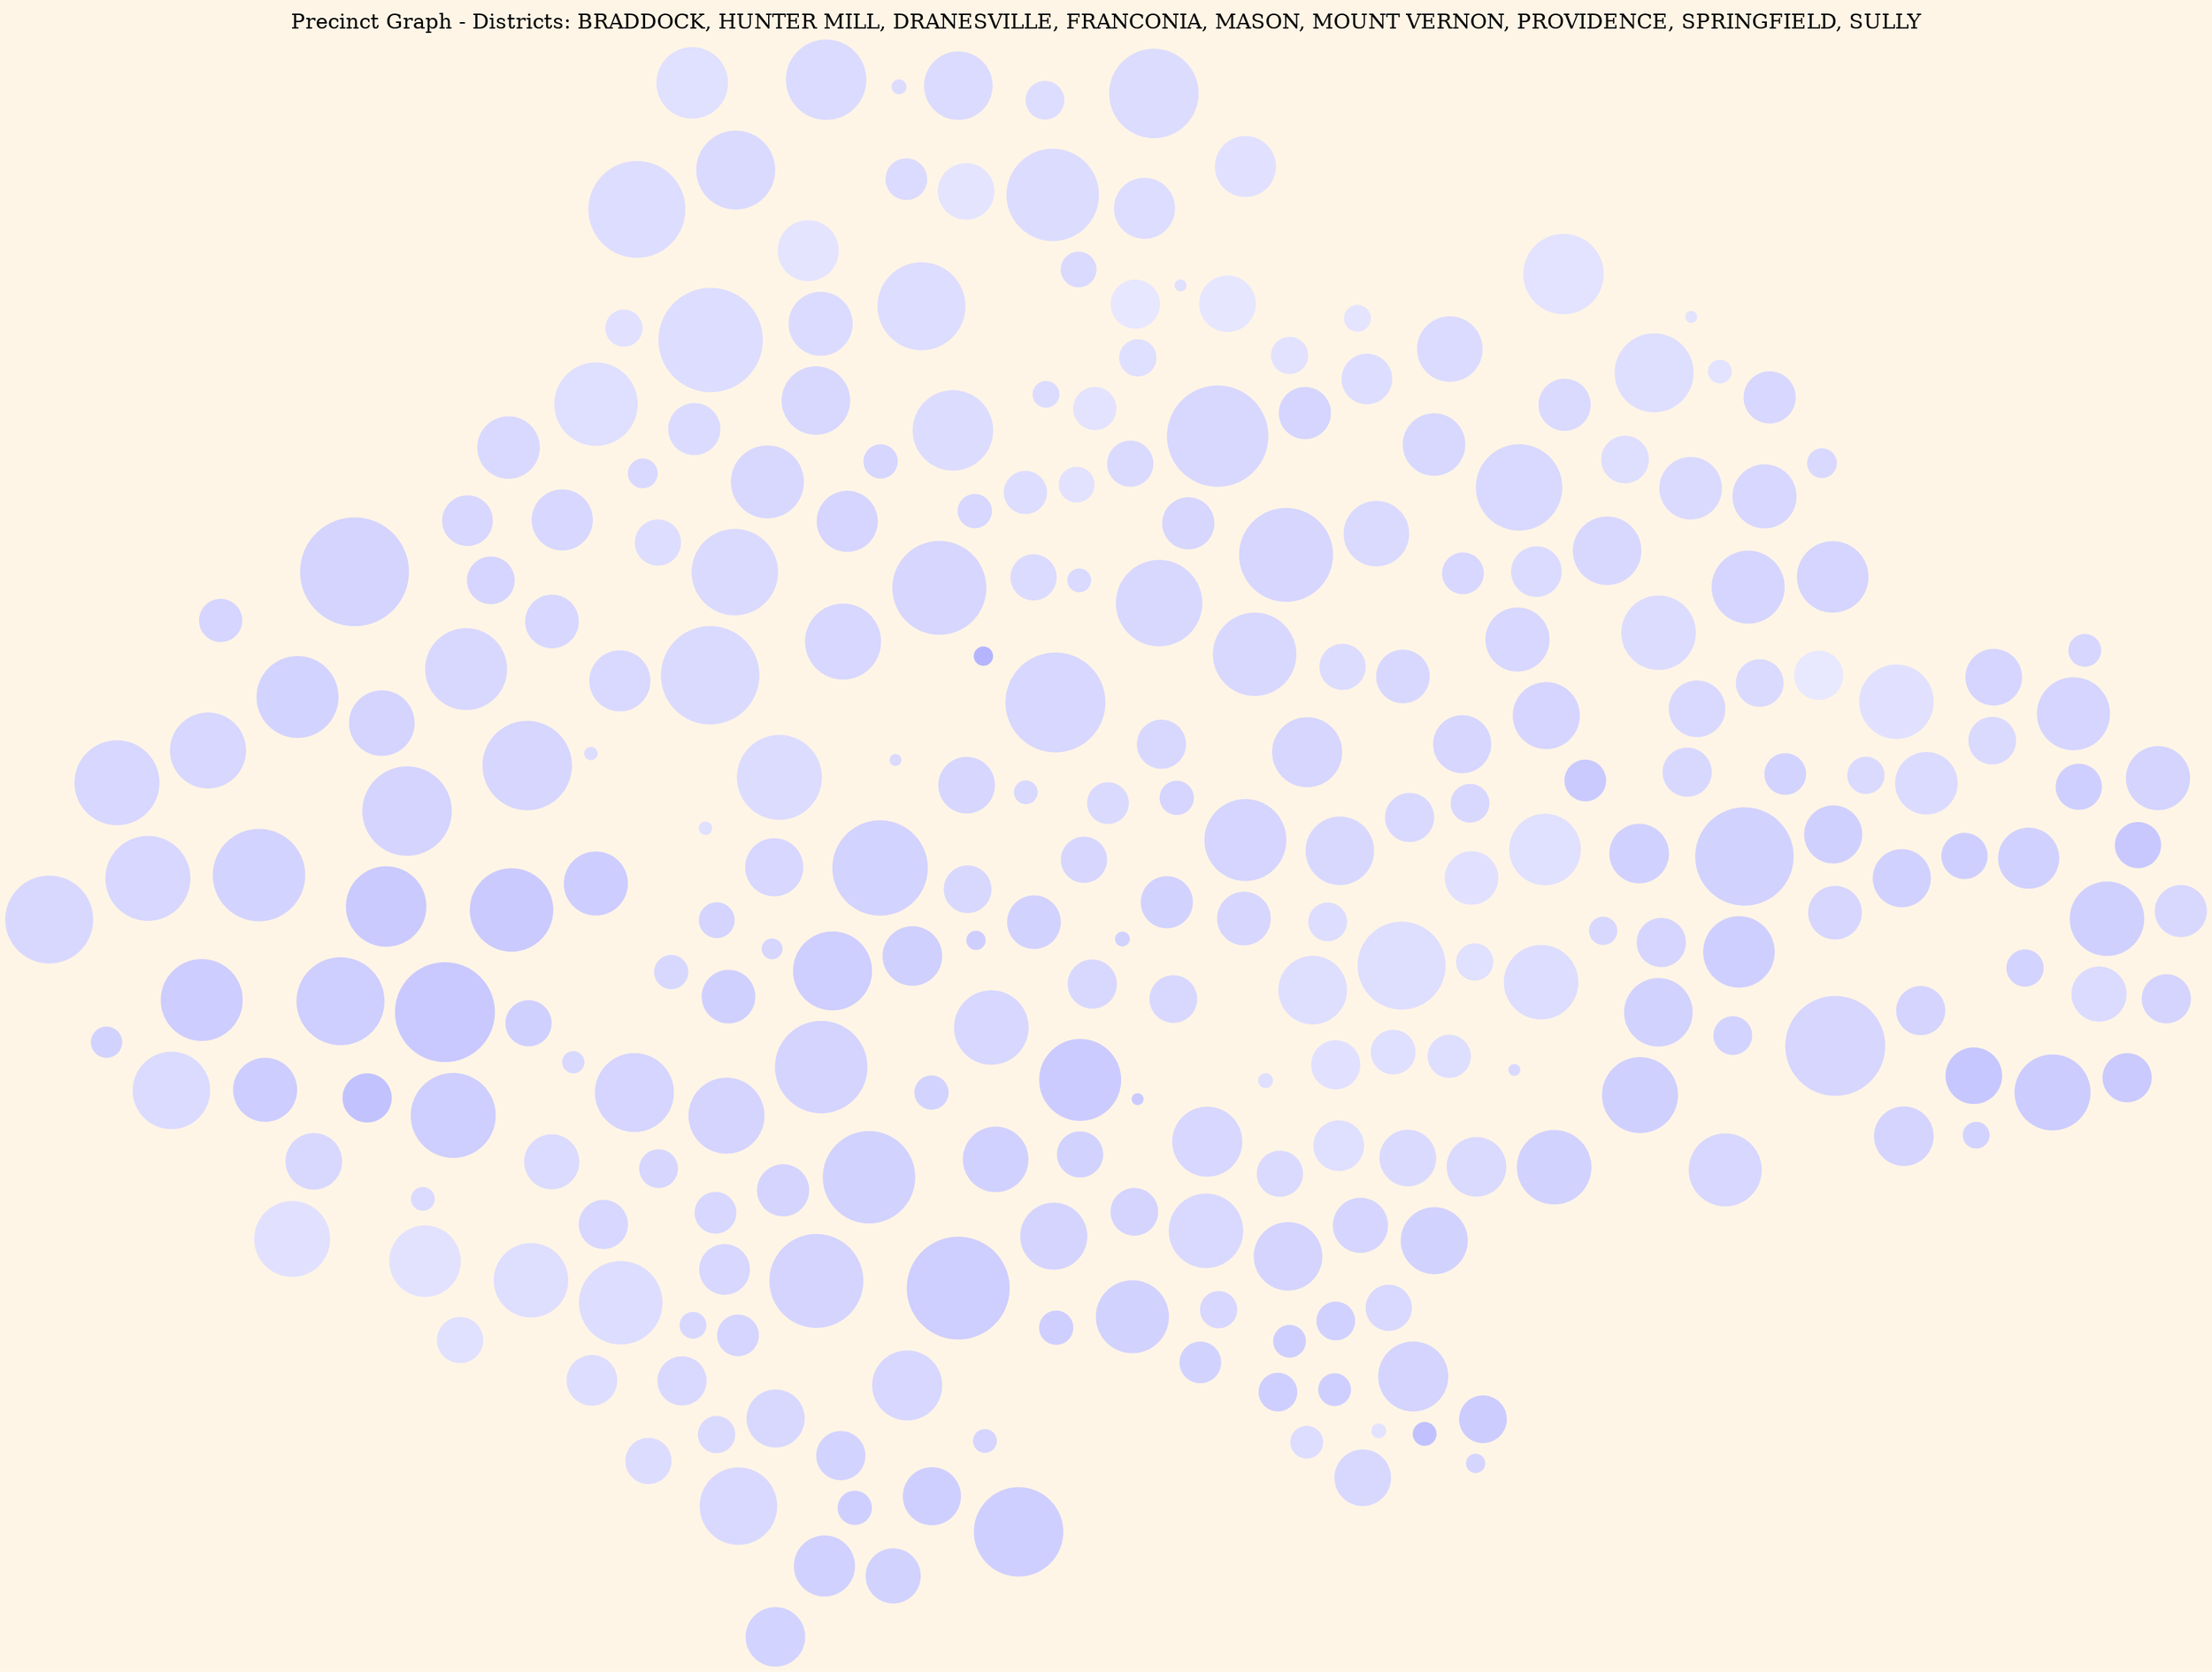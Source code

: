 strict graph G {
	graph [bb="0,0,1496.5,1112.7",
		bgcolor="#FFF5E6",
		label="Precinct Graph - Districts: BRADDOCK, HUNTER MILL, DRANESVILLE, FRANCONIA, MASON, MOUNT VERNON, PROVIDENCE, SPRINGFIELD, SULLY",
		labelloc=t,
		layout=sfdp,
		lheight=0.21,
		lp="748.25,1101.2",
		lwidth=15.18,
		model=subset,
		overlap=false,
		smoothing=triangle,
		splines=none
	];
	node [label="\N"];
	edge [color="#666666"];
	subgraph BRADDOCK {
		graph [color=blue,
			label="District BRADDOCK"
		];
		104	[color="#d6d6ff",
			fillcolor="#d6d6ff",
			fontcolor=black,
			height=0.48611,
			label="",
			pos="659.8,601.35",
			shape=circle,
			style=filled,
			width=0.48611];
		106	[color="#dedeff",
			fillcolor="#dedeff",
			fontcolor=black,
			height=0.625,
			label="",
			pos="618.09,649.37",
			shape=circle,
			style=filled,
			width=0.625];
		104 -- 106;
		108	[color="#d8d8ff",
			fillcolor="#d8d8ff",
			fontcolor=black,
			height=0.625,
			label="",
			pos="601.69,529.79",
			shape=circle,
			style=filled,
			width=0.625];
		104 -- 108;
		113	[color="#d5d5ff",
			fillcolor="#d5d5ff",
			fontcolor=black,
			height=0.75,
			label="",
			pos="659.27,546.7",
			shape=circle,
			style=filled,
			width=0.75];
		104 -- 113;
		115	[color="#ddddff",
			fillcolor="#ddddff",
			fontcolor=black,
			height=0.34722,
			label="",
			pos="606.39,572.8",
			shape=circle,
			style=filled,
			width=0.34722];
		104 -- 115;
		116	[color="#d2d2ff",
			fillcolor="#d2d2ff",
			fontcolor=black,
			height=0.47222,
			label="",
			pos="711.32,590.97",
			shape=circle,
			style=filled,
			width=0.47222];
		104 -- 116;
		522	[color="#d8d8ff",
			fillcolor="#d8d8ff",
			fontcolor=black,
			height=0.43056,
			label="",
			pos="710.53,639.86",
			shape=circle,
			style=filled,
			width=0.43056];
		104 -- 522;
		110	[color="#dedeff",
			fillcolor="#dedeff",
			fontcolor=black,
			height=0.80556,
			label="",
			pos="556.86,609.54",
			shape=circle,
			style=filled,
			width=0.80556];
		106 -- 110;
		504	[color="#e1e1ff",
			fillcolor="#e1e1ff",
			fontcolor=black,
			height=0.44444,
			label="",
			pos="595.8,695.91",
			shape=circle,
			style=filled,
			width=0.44444];
		106 -- 504;
		519	[color="#dfdfff",
			fillcolor="#dfdfff",
			fontcolor=black,
			height=0.125,
			label="",
			pos="660.67,693.06",
			shape=circle,
			style=filled,
			width=0.125];
		106 -- 519;
		521	[color="#dfdfff",
			fillcolor="#dfdfff",
			fontcolor=black,
			height=0.40278,
			label="",
			pos="555.6,686.82",
			shape=circle,
			style=filled,
			width=0.40278];
		106 -- 521;
		108 -- 113;
		108 -- 115;
		125	[color="#d6d6ff",
			fillcolor="#d6d6ff",
			fontcolor=black,
			height=0.63889,
			label="",
			pos="637.74,476.25",
			shape=circle,
			style=filled,
			width=0.63889];
		108 -- 125;
		128	[color="#d9d9ff",
			fillcolor="#d9d9ff",
			fontcolor=black,
			height=0.44444,
			label="",
			pos="554.4,484.6",
			shape=circle,
			style=filled,
			width=0.44444];
		108 -- 128;
		113 -- 116;
		113 -- 125;
		116 -- 522;
		117	[color="#dadaff",
			fillcolor="#dadaff",
			fontcolor=black,
			height=0.375,
			label="",
			pos="748.06,512.21",
			shape=circle,
			style=filled,
			width=0.375];
		116 -- 117;
		528	[color="#d2d2ff",
			fillcolor="#d2d2ff",
			fontcolor=black,
			height=0.125,
			label="",
			pos="740.83,604.1",
			shape=circle,
			style=filled,
			width=0.125];
		116 -- 528;
		105	[color="#d8d8ff",
			fillcolor="#d8d8ff",
			fontcolor=black,
			height=0.93056,
			label="",
			pos="697.32,266.56",
			shape=circle,
			style=filled,
			width=0.93056];
		126	[color="#d6d6ff",
			fillcolor="#d6d6ff",
			fontcolor=black,
			height=0.47222,
			label="",
			pos="715.82,327.85",
			shape=circle,
			style=filled,
			width=0.47222];
		105 -- 126;
		127	[color="#d6d6ff",
			fillcolor="#d6d6ff",
			fontcolor=black,
			height=0.86111,
			label="",
			pos="645.54,344.04",
			shape=circle,
			style=filled,
			width=0.86111];
		105 -- 127;
		130	[color="#d5d5ff",
			fillcolor="#d5d5ff",
			fontcolor=black,
			height=0.47222,
			label="",
			pos="638.77,257.55",
			shape=circle,
			style=filled,
			width=0.47222];
		105 -- 130;
		137	[color="#dadaff",
			fillcolor="#dadaff",
			fontcolor=black,
			height=0.41667,
			label="",
			pos="753.88,287.8",
			shape=circle,
			style=filled,
			width=0.41667];
		105 -- 137;
		805	[color="#dfdfff",
			fillcolor="#dfdfff",
			fontcolor=black,
			height=0.33333,
			label="",
			pos="755.31,219.36",
			shape=circle,
			style=filled,
			width=0.33333];
		105 -- 805;
		815	[color="#e2e2ff",
			fillcolor="#e2e2ff",
			fontcolor=black,
			height=0.33333,
			label="",
			pos="634.54,203.56",
			shape=circle,
			style=filled,
			width=0.33333];
		105 -- 815;
		126 -- 137;
		127 -- 130;
		861	[color="#dcdcff",
			fillcolor="#dcdcff",
			fontcolor=black,
			height=0.41667,
			label="",
			pos="604.3,412.93",
			shape=circle,
			style=filled,
			width=0.41667];
		127 -- 861;
		833	[color="#dadaff",
			fillcolor="#dadaff",
			fontcolor=black,
			height=0.59722,
			label="",
			pos="583.08,332.96",
			shape=circle,
			style=filled,
			width=0.59722];
		127 -- 833;
		130 -- 815;
		842	[color="#ddddff",
			fillcolor="#ddddff",
			fontcolor=black,
			height=0.45833,
			label="",
			pos="597.24,237.04",
			shape=circle,
			style=filled,
			width=0.45833];
		130 -- 842;
		841	[color="#e2e2ff",
			fillcolor="#e2e2ff",
			fontcolor=black,
			height=0.31944,
			label="",
			pos="788.4,290.82",
			shape=circle,
			style=filled,
			width=0.31944];
		137 -- 841;
		110 -- 115;
		110 -- 521;
		415	[color="#e1e1ff",
			fillcolor="#e1e1ff",
			fontcolor=black,
			height=0.48611,
			label="",
			pos="504.32,541.04",
			shape=circle,
			style=filled,
			width=0.48611];
		110 -- 415;
		418	[color="#e0e0ff",
			fillcolor="#e0e0ff",
			fontcolor=black,
			height=0.33333,
			label="",
			pos="507.82,607.24",
			shape=circle,
			style=filled,
			width=0.33333];
		110 -- 418;
		527	[color="#dedeff",
			fillcolor="#dedeff",
			fontcolor=black,
			height=0.38889,
			label="",
			pos="514.89,679.64",
			shape=circle,
			style=filled,
			width=0.38889];
		110 -- 527;
		125 -- 861;
		128 -- 415;
		128 -- 861;
		129	[color="#d8d8ff",
			fillcolor="#d8d8ff",
			fontcolor=black,
			height=0.34722,
			label="",
			pos="506.18,502.48",
			shape=circle,
			style=filled,
			width=0.34722];
		128 -- 129;
		135	[color="#d6d6ff",
			fillcolor="#d6d6ff",
			fontcolor=black,
			height=0.52778,
			label="",
			pos="510.9,462.98",
			shape=circle,
			style=filled,
			width=0.52778];
		128 -- 135;
		801	[color="#d8d8ff",
			fillcolor="#d8d8ff",
			fontcolor=black,
			height=0.48611,
			label="",
			pos="555.44,420.65",
			shape=circle,
			style=filled,
			width=0.48611];
		128 -- 801;
		109	[color="#d5d5ff",
			fillcolor="#d5d5ff",
			fontcolor=black,
			height=0.30556,
			label="",
			pos="705.76,514.34",
			shape=circle,
			style=filled,
			width=0.30556];
		109 -- 113;
		109 -- 116;
		114	[color="#d8d8ff",
			fillcolor="#d8d8ff",
			fontcolor=black,
			height=0.44444,
			label="",
			pos="713.37,471.65",
			shape=circle,
			style=filled,
			width=0.44444];
		109 -- 114;
		109 -- 117;
		118	[color="#d8d8ff",
			fillcolor="#d8d8ff",
			fontcolor=black,
			height=0.76389,
			label="",
			pos="663.24,417.72",
			shape=circle,
			style=filled,
			width=0.76389];
		109 -- 118;
		114 -- 117;
		114 -- 118;
		123	[color="#d7d7ff",
			fillcolor="#d7d7ff",
			fontcolor=black,
			height=0.91667,
			label="",
			pos="795.02,450.93",
			shape=circle,
			style=filled,
			width=0.91667];
		114 -- 123;
		117 -- 123;
		117 -- 528;
		700	[color="#d6d6ff",
			fillcolor="#d6d6ff",
			fontcolor=black,
			height=0.51389,
			label="",
			pos="877.59,478.68",
			shape=circle,
			style=filled,
			width=0.51389];
		117 -- 700;
		136	[color="#d9d9ff",
			fillcolor="#d9d9ff",
			fontcolor=black,
			height=0.20833,
			label="",
			pos="843.56,481.51",
			shape=circle,
			style=filled,
			width=0.20833];
		117 -- 136;
		711	[color="#d6d6ff",
			fillcolor="#d6d6ff",
			fontcolor=black,
			height=0.41667,
			label="",
			pos="774.95,550.26",
			shape=circle,
			style=filled,
			width=0.41667];
		117 -- 711;
		118 -- 126;
		118 -- 127;
		118 -- 125;
		118 -- 123;
		119	[color="#d8d8ff",
			fillcolor="#d8d8ff",
			fontcolor=black,
			height=0.79167,
			label="",
			pos="727.26,381.36",
			shape=circle,
			style=filled,
			width=0.79167];
		118 -- 119;
		118 -- 861;
		123 -- 136;
		134	[color="#b5b5ff",
			fillcolor="#b5b5ff",
			fontcolor=black,
			height=0.16667,
			label="",
			pos="842.07,438.03",
			shape=circle,
			style=filled,
			width=0.16667];
		123 -- 134;
		136 -- 700;
		119 -- 126;
		119 -- 123;
		120	[color="#dadaff",
			fillcolor="#dadaff",
			fontcolor=black,
			height=0.20833,
			label="",
			pos="780.05,356.3",
			shape=circle,
			style=filled,
			width=0.20833];
		119 -- 120;
		120 -- 126;
		120 -- 137;
		120 -- 123;
		120 -- 134;
		120 -- 841;
		134 -- 700;
		134 -- 136;
		121	[color="#dbdbff",
			fillcolor="#dbdbff",
			fontcolor=black,
			height=0.41667,
			label="",
			pos="813.49,352.81",
			shape=circle,
			style=filled,
			width=0.41667];
		121 -- 700;
		121 -- 134;
		132	[color="#d6d6ff",
			fillcolor="#d6d6ff",
			fontcolor=black,
			height=0.86111,
			label="",
			pos="874.27,363.58",
			shape=circle,
			style=filled,
			width=0.86111];
		121 -- 132;
		138	[color="#ddddff",
			fillcolor="#ddddff",
			fontcolor=black,
			height=0.38889,
			label="",
			pos="821.92,286.41",
			shape=circle,
			style=filled,
			width=0.38889];
		121 -- 138;
		132 -- 700;
		132 -- 138;
		848	[color="#dcdcff",
			fillcolor="#dcdcff",
			fontcolor=black,
			height=0.73611,
			label="",
			pos="870.42,250.3",
			shape=circle,
			style=filled,
			width=0.73611];
		132 -- 848;
		844	[color="#d5d5ff",
			fillcolor="#d5d5ff",
			fontcolor=black,
			height=0.55556,
			label="",
			pos="940.27,327.37",
			shape=circle,
			style=filled,
			width=0.55556];
		132 -- 844;
		856	[color="#d7d7ff",
			fillcolor="#d7d7ff",
			fontcolor=black,
			height=0.69444,
			label="",
			pos="947.72,401.55",
			shape=circle,
			style=filled,
			width=0.69444];
		132 -- 856;
		138 -- 848;
		804	[color="#e3e3ff",
			fillcolor="#e3e3ff",
			fontcolor=black,
			height=0.38889,
			label="",
			pos="790.68,250.37",
			shape=circle,
			style=filled,
			width=0.38889];
		138 -- 804;
		851	[color="#dcdcff",
			fillcolor="#dcdcff",
			fontcolor=black,
			height=0.23611,
			label="",
			pos="821.9,229.21",
			shape=circle,
			style=filled,
			width=0.23611];
		138 -- 851;
		129 -- 415;
		129 -- 135;
		431	[color="#d5d5ff",
			fillcolor="#d5d5ff",
			fontcolor=black,
			height=0.61111,
			label="",
			pos="461.03,457.22",
			shape=circle,
			style=filled,
			width=0.61111];
		129 -- 431;
		135 -- 431;
		812	[color="#d7d7ff",
			fillcolor="#d7d7ff",
			fontcolor=black,
			height=0.58333,
			label="",
			pos="470.96,406.22",
			shape=circle,
			style=filled,
			width=0.58333];
		135 -- 812;
		131	[color="#d7d7ff",
			fillcolor="#d7d7ff",
			fontcolor=black,
			height=0.30556,
			label="",
			pos="855.12,300.87",
			shape=circle,
			style=filled,
			width=0.30556];
		131 -- 132;
		131 -- 138;
		131 -- 848;
	}
	subgraph HUNTERMILL {
		graph [color=blue,
			label="District HUNTER MILL"
		];
		201	[color="#cdcdff",
			fillcolor="#cdcdff",
			fontcolor=black,
			height=0.75,
			label="",
			pos="1364.2,647.38",
			shape=circle,
			style=filled,
			width=0.75];
		233	[color="#d8d8ff",
			fillcolor="#d8d8ff",
			fontcolor=black,
			height=0.51389,
			label="",
			pos="1277.2,758.92",
			shape=circle,
			style=filled,
			width=0.51389];
		201 -- 233;
		234	[color="#cdcdff",
			fillcolor="#cdcdff",
			fontcolor=black,
			height=0.58333,
			label="",
			pos="1309.5,706.37",
			shape=circle,
			style=filled,
			width=0.58333];
		201 -- 234;
		236	[color="#d2d2ff",
			fillcolor="#d2d2ff",
			fontcolor=black,
			height=0.27778,
			label="",
			pos="1426.1,679.12",
			shape=circle,
			style=filled,
			width=0.27778];
		201 -- 236;
		238	[color="#d3d3ff",
			fillcolor="#d3d3ff",
			fontcolor=black,
			height=0.84722,
			label="",
			pos="1314.8,564.2",
			shape=circle,
			style=filled,
			width=0.84722];
		201 -- 238;
		327	[color="#dbdbff",
			fillcolor="#dbdbff",
			fontcolor=black,
			height=0.70833,
			label="",
			pos="1382,711.91",
			shape=circle,
			style=filled,
			width=0.70833];
		201 -- 327;
		233 -- 234;
		233 -- 327;
		245	[color="#dbdbff",
			fillcolor="#dbdbff",
			fontcolor=black,
			height=0.20833,
			label="",
			pos="1202.3,778.44",
			shape=circle,
			style=filled,
			width=0.20833];
		233 -- 245;
		329	[color="#e1e1ff",
			fillcolor="#e1e1ff",
			fontcolor=black,
			height=0.69444,
			label="",
			pos="1290.1,810.48",
			shape=circle,
			style=filled,
			width=0.69444];
		233 -- 329;
		208	[color="#ceceff",
			fillcolor="#ceceff",
			fontcolor=black,
			height=0.80556,
			label="",
			pos="1254.3,647.58",
			shape=circle,
			style=filled,
			width=0.80556];
		234 -- 208;
		236 -- 327;
		319	[color="#d7d7ff",
			fillcolor="#d7d7ff",
			fontcolor=black,
			height=0.77778,
			label="",
			pos="1402.5,572.48",
			shape=circle,
			style=filled,
			width=0.77778];
		236 -- 319;
		324	[color="#d7d7ff",
			fillcolor="#d7d7ff",
			fontcolor=black,
			height=0.69444,
			label="",
			pos="1352.1,483.78",
			shape=circle,
			style=filled,
			width=0.69444];
		238 -- 324;
		202	[color="#d8d8ff",
			fillcolor="#d8d8ff",
			fontcolor=black,
			height=0.30556,
			label="",
			pos="1051.3,631.85",
			shape=circle,
			style=filled,
			width=0.30556];
		218	[color="#d0d0ff",
			fillcolor="#d0d0ff",
			fontcolor=black,
			height=0.48611,
			label="",
			pos="1010,659.75",
			shape=circle,
			style=filled,
			width=0.48611];
		202 -- 218;
		221	[color="#cdcdff",
			fillcolor="#cdcdff",
			fontcolor=black,
			height=0.58333,
			label="",
			pos="1082.6,571.34",
			shape=circle,
			style=filled,
			width=0.58333];
		202 -- 221;
		226	[color="#d5d5ff",
			fillcolor="#d5d5ff",
			fontcolor=black,
			height=0.72222,
			label="",
			pos="1061.6,698.72",
			shape=circle,
			style=filled,
			width=0.72222];
		202 -- 226;
		241	[color="#d4d4ff",
			fillcolor="#d4d4ff",
			fontcolor=black,
			height=0.31944,
			label="",
			pos="1019.8,608.08",
			shape=circle,
			style=filled,
			width=0.31944];
		202 -- 241;
		243	[color="#d9d9ff",
			fillcolor="#d9d9ff",
			fontcolor=black,
			height=0.19444,
			label="",
			pos="1102.6,660.23",
			shape=circle,
			style=filled,
			width=0.19444];
		202 -- 243;
		218 -- 241;
		229	[color="#d6d6ff",
			fillcolor="#d6d6ff",
			fontcolor=black,
			height=0.81944,
			label="",
			pos="1139.7,494.63",
			shape=circle,
			style=filled,
			width=0.81944];
		221 -- 229;
		227	[color="#d0d0ff",
			fillcolor="#d0d0ff",
			fontcolor=black,
			height=0.41667,
			label="",
			pos="1125.3,630.22",
			shape=circle,
			style=filled,
			width=0.41667];
		221 -- 227;
		223	[color="#cacaff",
			fillcolor="#cacaff",
			fontcolor=black,
			height=0.76389,
			label="",
			pos="1141.6,579.7",
			shape=circle,
			style=filled,
			width=0.76389];
		221 -- 223;
		244	[color="#ddddff",
			fillcolor="#ddddff",
			fontcolor=black,
			height=0.11111,
			label="",
			pos="1095,506.47",
			shape=circle,
			style=filled,
			width=0.11111];
		221 -- 244;
		914	[color="#d9d9ff",
			fillcolor="#d9d9ff",
			fontcolor=black,
			height=0.55556,
			label="",
			pos="1081,437.01",
			shape=circle,
			style=filled,
			width=0.55556];
		221 -- 914;
		929	[color="#e0e0ff",
			fillcolor="#e0e0ff",
			fontcolor=black,
			height=0.11111,
			label="",
			pos="1034.7,517.76",
			shape=circle,
			style=filled,
			width=0.11111];
		221 -- 929;
		226 -- 243;
		240	[color="#dbdbff",
			fillcolor="#dbdbff",
			fontcolor=black,
			height=0.5,
			label="",
			pos="1118.3,753.9",
			shape=circle,
			style=filled,
			width=0.5];
		226 -- 240;
		242	[color="#d6d6ff",
			fillcolor="#d6d6ff",
			fontcolor=black,
			height=0.34722,
			label="",
			pos="1044.3,745.91",
			shape=circle,
			style=filled,
			width=0.34722];
		226 -- 242;
		727	[color="#d7d7ff",
			fillcolor="#d7d7ff",
			fontcolor=black,
			height=0.52778,
			label="",
			pos="984.39,568.03",
			shape=circle,
			style=filled,
			width=0.52778];
		241 -- 727;
		241 -- 929;
		203	[color="#d8d8ff",
			fillcolor="#d8d8ff",
			fontcolor=black,
			height=0.75,
			label="",
			pos="1179.1,425.77",
			shape=circle,
			style=filled,
			width=0.75];
		203 -- 229;
		235	[color="#d4d4ff",
			fillcolor="#d4d4ff",
			fontcolor=black,
			height=0.59722,
			label="",
			pos="1235.6,459.96",
			shape=circle,
			style=filled,
			width=0.59722];
		203 -- 235;
		332	[color="#d4d4ff",
			fillcolor="#d4d4ff",
			fontcolor=black,
			height=1,
			label="",
			pos="1249.2,354.74",
			shape=circle,
			style=filled,
			width=1];
		203 -- 332;
		909	[color="#d5d5ff",
			fillcolor="#d5d5ff",
			fontcolor=black,
			height=0.43056,
			label="",
			pos="1168.2,365.5",
			shape=circle,
			style=filled,
			width=0.43056];
		203 -- 909;
		931	[color="#d7d7ff",
			fillcolor="#d7d7ff",
			fontcolor=black,
			height=0.45833,
			label="",
			pos="1181.9,320.26",
			shape=circle,
			style=filled,
			width=0.45833];
		203 -- 931;
		220	[color="#d4d4ff",
			fillcolor="#d4d4ff",
			fontcolor=black,
			height=0.81944,
			label="",
			pos="1209.6,519",
			shape=circle,
			style=filled,
			width=0.81944];
		229 -- 220;
		229 -- 244;
		908	[color="#d7d7ff",
			fillcolor="#d7d7ff",
			fontcolor=black,
			height=0.48611,
			label="",
			pos="1126.5,400.47",
			shape=circle,
			style=filled,
			width=0.48611];
		229 -- 908;
		235 -- 332;
		237	[color="#d3d3ff",
			fillcolor="#d3d3ff",
			fontcolor=black,
			height=0.75,
			label="",
			pos="1292.1,441.14",
			shape=circle,
			style=filled,
			width=0.75];
		235 -- 237;
		235 -- 324;
		204	[color="#d6d6ff",
			fillcolor="#d6d6ff",
			fontcolor=black,
			height=0.18056,
			label="",
			pos="979.73,624.68",
			shape=circle,
			style=filled,
			width=0.18056];
		204 -- 218;
		204 -- 241;
		204 -- 727;
		729	[color="#ceceff",
			fillcolor="#ceceff",
			fontcolor=black,
			height=0.72222,
			label="",
			pos="939.2,626.51",
			shape=circle,
			style=filled,
			width=0.72222];
		204 -- 729;
		208 -- 238;
		209	[color="#ceceff",
			fillcolor="#ceceff",
			fontcolor=black,
			height=0.77778,
			label="",
			pos="1182.6,734.71",
			shape=circle,
			style=filled,
			width=0.77778];
		208 -- 209;
		222	[color="#c2c2ff",
			fillcolor="#c2c2ff",
			fontcolor=black,
			height=0.44444,
			label="",
			pos="1234.6,717.5",
			shape=circle,
			style=filled,
			width=0.44444];
		208 -- 222;
		224	[color="#c9c9ff",
			fillcolor="#c9c9ff",
			fontcolor=black,
			height=0.91667,
			label="",
			pos="1183.7,660.48",
			shape=circle,
			style=filled,
			width=0.91667];
		208 -- 224;
		209 -- 233;
		209 -- 222;
		209 -- 224;
		209 -- 227;
		209 -- 240;
		209 -- 245;
		222 -- 234;
		224 -- 227;
		224 -- 220;
		225	[color="#cacaff",
			fillcolor="#cacaff",
			fontcolor=black,
			height=0.73611,
			label="",
			pos="1213.2,583.78",
			shape=circle,
			style=filled,
			width=0.73611];
		224 -- 225;
		227 -- 243;
		240 -- 243;
		309	[color="#ddddff",
			fillcolor="#ddddff",
			fontcolor=black,
			height=0.76389,
			label="",
			pos="1068.5,833.98",
			shape=circle,
			style=filled,
			width=0.76389];
		240 -- 309;
		323	[color="#d7d7ff",
			fillcolor="#d7d7ff",
			fontcolor=black,
			height=0.44444,
			label="",
			pos="1070.2,782.45",
			shape=circle,
			style=filled,
			width=0.44444];
		240 -- 323;
		328	[color="#dedeff",
			fillcolor="#dedeff",
			fontcolor=black,
			height=0.68056,
			label="",
			pos="1128.7,819.4",
			shape=circle,
			style=filled,
			width=0.68056];
		240 -- 328;
		245 -- 240;
		245 -- 329;
		322	[color="#e2e2ff",
			fillcolor="#e2e2ff",
			fontcolor=black,
			height=0.65278,
			label="",
			pos="1203.5,817.91",
			shape=circle,
			style=filled,
			width=0.65278];
		245 -- 322;
		213	[color="#d4d4ff",
			fillcolor="#d4d4ff",
			fontcolor=black,
			height=0.84722,
			label="",
			pos="935.26,691.04",
			shape=circle,
			style=filled,
			width=0.84722];
		213 -- 218;
		214	[color="#d4d4ff",
			fillcolor="#d4d4ff",
			fontcolor=black,
			height=0.69444,
			label="",
			pos="998.76,710.31",
			shape=circle,
			style=filled,
			width=0.69444];
		213 -- 214;
		216	[color="#d3d3ff",
			fillcolor="#d3d3ff",
			fontcolor=black,
			height=0.30556,
			label="",
			pos="862.66,699.17",
			shape=circle,
			style=filled,
			width=0.30556];
		213 -- 216;
		704	[color="#d4d4ff",
			fillcolor="#d4d4ff",
			fontcolor=black,
			height=0.47222,
			label="",
			pos="970.7,763.23",
			shape=circle,
			style=filled,
			width=0.47222];
		213 -- 704;
		720	[color="#d1d1ff",
			fillcolor="#d1d1ff",
			fontcolor=black,
			height=0.59722,
			label="",
			pos="851.6,739.72",
			shape=circle,
			style=filled,
			width=0.59722];
		213 -- 720;
		733	[color="#d2d2ff",
			fillcolor="#d2d2ff",
			fontcolor=black,
			height=0.84722,
			label="",
			pos="913.5,760.83",
			shape=circle,
			style=filled,
			width=0.84722];
		213 -- 733;
		214 -- 202;
		214 -- 218;
		214 -- 226;
		219	[color="#d7d7ff",
			fillcolor="#d7d7ff",
			fontcolor=black,
			height=0.375,
			label="",
			pos="1010.1,779.05",
			shape=circle,
			style=filled,
			width=0.375];
		214 -- 219;
		214 -- 242;
		216 -- 720;
		714	[color="#d7d7ff",
			fillcolor="#d7d7ff",
			fontcolor=black,
			height=0.68056,
			label="",
			pos="833.67,655.66",
			shape=circle,
			style=filled,
			width=0.68056];
		216 -- 714;
		219 -- 704;
		219 -- 242;
		731	[color="#d7d7ff",
			fillcolor="#d7d7ff",
			fontcolor=black,
			height=0.45833,
			label="",
			pos="1010.6,824.08",
			shape=circle,
			style=filled,
			width=0.45833];
		219 -- 731;
		242 -- 323;
		220 -- 238;
		220 -- 221;
		220 -- 203;
		220 -- 235;
		220 -- 208;
		220 -- 223;
		220 -- 225;
		220 -- 237;
		220 -- 324;
		223 -- 224;
		223 -- 227;
		223 -- 225;
		237 -- 332;
		237 -- 324;
		244 -- 914;
	}
	subgraph DRANESVILLE {
		graph [color=blue,
			label="District DRANESVILLE"
		];
		201;
		327;
		201 -- 327;
		233;
		233 -- 327;
		329;
		233 -- 329;
		236;
		236 -- 327;
		319;
		236 -- 319;
		238;
		324;
		238 -- 324;
		327 -- 329;
		203;
		332;
		203 -- 332;
		235;
		235 -- 332;
		927	[color="#d9d9ff",
			fillcolor="#d9d9ff",
			fontcolor=black,
			height=0.56944,
			label="",
			pos="1158.9,275.2",
			shape=circle,
			style=filled,
			width=0.56944];
		332 -- 927;
		240;
		309;
		240 -- 309;
		323;
		240 -- 323;
		328;
		240 -- 328;
		245;
		245 -- 329;
		322;
		245 -- 322;
		219;
		242;
		242 -- 323;
		731;
		220;
		220 -- 324;
		237;
		237 -- 332;
		237 -- 324;
		324 -- 332;
		325	[color="#d5d5ff",
			fillcolor="#d5d5ff",
			fontcolor=black,
			height=0.38889,
			label="",
			pos="1350,395.31",
			shape=circle,
			style=filled,
			width=0.38889];
		324 -- 325;
		319 -- 327;
		319 -- 324;
		320	[color="#d7d7ff",
			fillcolor="#d7d7ff",
			fontcolor=black,
			height=0.77778,
			label="",
			pos="1413.2,508.42",
			shape=circle,
			style=filled,
			width=0.77778];
		319 -- 320;
		321	[color="#d8d8ff",
			fillcolor="#d8d8ff",
			fontcolor=black,
			height=0.80556,
			label="",
			pos="1467.5,600.14",
			shape=circle,
			style=filled,
			width=0.80556];
		319 -- 321;
		309 -- 731;
		309 -- 323;
		309 -- 328;
		331	[color="#d9d9ff",
			fillcolor="#d9d9ff",
			fontcolor=black,
			height=0.44444,
			label="",
			pos="1057.8,890.41",
			shape=circle,
			style=filled,
			width=0.44444];
		309 -- 331;
		323 -- 219;
		322 -- 329;
		322 -- 328;
		301	[color="#d9d9ff",
			fillcolor="#d9d9ff",
			fontcolor=black,
			height=0.70833,
			label="",
			pos="1026,977.93",
			shape=circle,
			style=filled,
			width=0.70833];
		302	[color="#d3d3ff",
			fillcolor="#d3d3ff",
			fontcolor=black,
			height=0.54167,
			label="",
			pos="990.99,1070.2",
			shape=circle,
			style=filled,
			width=0.54167];
		301 -- 302;
		303	[color="#dadaff",
			fillcolor="#dadaff",
			fontcolor=black,
			height=0.33333,
			label="",
			pos="1049.7,926.59",
			shape=circle,
			style=filled,
			width=0.33333];
		301 -- 303;
		311	[color="#dcdcff",
			fillcolor="#dcdcff",
			fontcolor=black,
			height=0.41667,
			label="",
			pos="1085.2,943.4",
			shape=circle,
			style=filled,
			width=0.41667];
		301 -- 311;
		314	[color="#d8d8ff",
			fillcolor="#d8d8ff",
			fontcolor=black,
			height=0.52778,
			label="",
			pos="998.86,923.01",
			shape=circle,
			style=filled,
			width=0.52778];
		301 -- 314;
		316	[color="#d1d1ff",
			fillcolor="#d1d1ff",
			fontcolor=black,
			height=0.55556,
			label="",
			pos="960.01,1022.7",
			shape=circle,
			style=filled,
			width=0.55556];
		301 -- 316;
		302 -- 316;
		305	[color="#d2d2ff",
			fillcolor="#d2d2ff",
			fontcolor=black,
			height=0.5,
			label="",
			pos="912.79,1029.3",
			shape=circle,
			style=filled,
			width=0.5];
		302 -- 305;
		303 -- 311;
		303 -- 314;
		304	[color="#ddddff",
			fillcolor="#ddddff",
			fontcolor=black,
			height=0.45833,
			label="",
			pos="1101.3,886.29",
			shape=circle,
			style=filled,
			width=0.45833];
		303 -- 304;
		314 -- 331;
		318	[color="#cfcfff",
			fillcolor="#cfcfff",
			fontcolor=black,
			height=0.30556,
			label="",
			pos="940.38,983.62",
			shape=circle,
			style=filled,
			width=0.30556];
		314 -- 318;
		726	[color="#d4d4ff",
			fillcolor="#d4d4ff",
			fontcolor=black,
			height=0.86111,
			label="",
			pos="942.02,830.75",
			shape=circle,
			style=filled,
			width=0.86111];
		314 -- 726;
		316 -- 318;
		305 -- 316;
		307	[color="#cfcfff",
			fillcolor="#cfcfff",
			fontcolor=black,
			height=0.81944,
			label="",
			pos="826.03,1004.3",
			shape=circle,
			style=filled,
			width=0.81944];
		305 -- 307;
		312	[color="#cfcfff",
			fillcolor="#cfcfff",
			fontcolor=black,
			height=0.52778,
			label="",
			pos="882.79,980.62",
			shape=circle,
			style=filled,
			width=0.52778];
		305 -- 312;
		305 -- 318;
		304 -- 309;
		304 -- 328;
		304 -- 311;
		306	[color="#e0e0ff",
			fillcolor="#e0e0ff",
			fontcolor=black,
			height=0.41667,
			label="",
			pos="1176.4,865.24",
			shape=circle,
			style=filled,
			width=0.41667];
		304 -- 306;
		304 -- 331;
		306 -- 328;
		306 -- 322;
		738	[color="#d5d5ff",
			fillcolor="#d5d5ff",
			fontcolor=black,
			height=0.375,
			label="",
			pos="994.53,872.06",
			shape=circle,
			style=filled,
			width=0.375];
		331 -- 738;
		307 -- 312;
		317	[color="#d5d5ff",
			fillcolor="#d5d5ff",
			fontcolor=black,
			height=0.20833,
			label="",
			pos="851.14,936.55",
			shape=circle,
			style=filled,
			width=0.20833];
		307 -- 317;
		312 -- 318;
		312 -- 317;
		708	[color="#ceceff",
			fillcolor="#ceceff",
			fontcolor=black,
			height=0.94444,
			label="",
			pos="866,836.57",
			shape=circle,
			style=filled,
			width=0.94444];
		317 -- 708;
		310	[color="#d3d3ff",
			fillcolor="#d3d3ff",
			fontcolor=black,
			height=0.44444,
			label="",
			pos="933.07,948.61",
			shape=circle,
			style=filled,
			width=0.44444];
		310 -- 314;
		310 -- 312;
		310 -- 318;
		315	[color="#d7d7ff",
			fillcolor="#d7d7ff",
			fontcolor=black,
			height=0.63889,
			label="",
			pos="889.71,901.57",
			shape=circle,
			style=filled,
			width=0.63889];
		310 -- 315;
		315 -- 317;
		315 -- 726;
		315 -- 708;
		320 -- 324;
		320 -- 321;
		320 -- 325;
		321 -- 327;
		325 -- 332;
	}
	subgraph FRANCONIA {
		graph [color=blue,
			label="District FRANCONIA"
		];
		110;
		415;
		110 -- 415;
		128;
		128 -- 415;
		418;
		415 -- 418;
		417	[color="#e0e0ff",
			fillcolor="#e0e0ff",
			fontcolor=black,
			height=0.65278,
			label="",
			pos="454.25,535.55",
			shape=circle,
			style=filled,
			width=0.65278];
		415 -- 417;
		433	[color="#d9d9ff",
			fillcolor="#d9d9ff",
			fontcolor=black,
			height=0.097222,
			label="",
			pos="469.67,686.14",
			shape=circle,
			style=filled,
			width=0.097222];
		418 -- 433;
		527;
		129;
		129 -- 415;
		431;
		129 -- 431;
		135;
		135 -- 431;
		812;
		431 -- 812;
		623	[color="#d9d9ff",
			fillcolor="#d9d9ff",
			fontcolor=black,
			height=0.51389,
			label="",
			pos="333.61,440.61",
			shape=circle,
			style=filled,
			width=0.51389];
		431 -- 623;
		855	[color="#dcdcff",
			fillcolor="#dcdcff",
			fontcolor=black,
			height=0.68056,
			label="",
			pos="378.32,389.57",
			shape=circle,
			style=filled,
			width=0.68056];
		431 -- 855;
		401	[color="#d7d7ff",
			fillcolor="#d7d7ff",
			fontcolor=black,
			height=0.66667,
			label="",
			pos="365.23,737.72",
			shape=circle,
			style=filled,
			width=0.66667];
		410	[color="#d6d6ff",
			fillcolor="#d6d6ff",
			fontcolor=black,
			height=0.91667,
			label="",
			pos="279.98,667.67",
			shape=circle,
			style=filled,
			width=0.91667];
		401 -- 410;
		422	[color="#d0d0ff",
			fillcolor="#d0d0ff",
			fontcolor=black,
			height=0.69444,
			label="",
			pos="428.97,694.29",
			shape=circle,
			style=filled,
			width=0.69444];
		401 -- 422;
		423	[color="#d4d4ff",
			fillcolor="#d4d4ff",
			fontcolor=black,
			height=0.54167,
			label="",
			pos="242.43,731.11",
			shape=circle,
			style=filled,
			width=0.54167];
		401 -- 423;
		526	[color="#d2d2ff",
			fillcolor="#d2d2ff",
			fontcolor=black,
			height=0.68056,
			label="",
			pos="462.3,751.79",
			shape=circle,
			style=filled,
			width=0.68056];
		401 -- 526;
		410 -- 423;
		420	[color="#d2d2ff",
			fillcolor="#d2d2ff",
			fontcolor=black,
			height=0.90278,
			label="",
			pos="331.99,539.07",
			shape=circle,
			style=filled,
			width=0.90278];
		410 -- 420;
		411	[color="#d4d4ff",
			fillcolor="#d4d4ff",
			fontcolor=black,
			height=0.44444,
			label="",
			pos="222.89,637.2",
			shape=circle,
			style=filled,
			width=0.44444];
		410 -- 411;
		432	[color="#d2d2ff",
			fillcolor="#d2d2ff",
			fontcolor=black,
			height=0.625,
			label="",
			pos="393.43,638.75",
			shape=circle,
			style=filled,
			width=0.625];
		422 -- 432;
		408	[color="#c7c7ff",
			fillcolor="#c7c7ff",
			fontcolor=black,
			height=0.51389,
			label="",
			pos="213.86,684.42",
			shape=circle,
			style=filled,
			width=0.51389];
		423 -- 408;
		402	[color="#d3d3ff",
			fillcolor="#d3d3ff",
			fontcolor=black,
			height=0.23611,
			label="",
			pos="206.43,752.94",
			shape=circle,
			style=filled,
			width=0.23611];
		402 -- 423;
		402 -- 408;
		607	[color="#ccccff",
			fillcolor="#ccccff",
			fontcolor=black,
			height=0.69444,
			label="",
			pos="161.49,706.38",
			shape=circle,
			style=filled,
			width=0.69444];
		402 -- 607;
		621	[color="#cacaff",
			fillcolor="#cacaff",
			fontcolor=black,
			height=0.44444,
			label="",
			pos="112.42,707.77",
			shape=circle,
			style=filled,
			width=0.44444];
		402 -- 621;
		408 -- 607;
		408 -- 411;
		403	[color="#d8d8ff",
			fillcolor="#d8d8ff",
			fontcolor=black,
			height=0.25,
			label="",
			pos="421.67,582.16",
			shape=circle,
			style=filled,
			width=0.25];
		409	[color="#ddddff",
			fillcolor="#ddddff",
			fontcolor=black,
			height=0.68056,
			label="",
			pos="463.3,617.53",
			shape=circle,
			style=filled,
			width=0.68056];
		403 -- 409;
		403 -- 417;
		403 -- 432;
		409 -- 422;
		409 -- 526;
		409 -- 417;
		409 -- 433;
		417 -- 418;
		417 -- 431;
		426	[color="#cacaff",
			fillcolor="#cacaff",
			fontcolor=black,
			height=0.375,
			label="",
			pos="417.49,490.54",
			shape=circle,
			style=filled,
			width=0.375];
		417 -- 426;
		427	[color="#d1d1ff",
			fillcolor="#d1d1ff",
			fontcolor=black,
			height=0.54167,
			label="",
			pos="402.08,535.37",
			shape=circle,
			style=filled,
			width=0.54167];
		417 -- 427;
		417 -- 623;
		630	[color="#d8d8ff",
			fillcolor="#d8d8ff",
			fontcolor=black,
			height=0.44444,
			label="",
			pos="377,482.55",
			shape=circle,
			style=filled,
			width=0.44444];
		417 -- 630;
		404	[color="#d3d3ff",
			fillcolor="#d3d3ff",
			fontcolor=black,
			height=0.34722,
			label="",
			pos="348.06,659.77",
			shape=circle,
			style=filled,
			width=0.34722];
		404 -- 410;
		404 -- 422;
		404 -- 432;
		404 -- 420;
		421	[color="#cfcfff",
			fillcolor="#cfcfff",
			fontcolor=black,
			height=0.65278,
			label="",
			pos="339.39,603.08",
			shape=circle,
			style=filled,
			width=0.65278];
		404 -- 421;
		420 -- 421;
		635	[color="#d3d3ff",
			fillcolor="#d3d3ff",
			fontcolor=black,
			height=0.375,
			label="",
			pos="299.27,484.62",
			shape=circle,
			style=filled,
			width=0.375];
		420 -- 635;
		420 -- 427;
		420 -- 630;
		421 -- 432;
		421 -- 427;
		405	[color="#d3d3ff",
			fillcolor="#d3d3ff",
			fontcolor=black,
			height=0.33333,
			label="",
			pos="148.08,621.68",
			shape=circle,
			style=filled,
			width=0.33333];
		405 -- 408;
		405 -- 411;
		424	[color="#d1d1ff",
			fillcolor="#d1d1ff",
			fontcolor=black,
			height=0.52778,
			label="",
			pos="205.45,551.14",
			shape=circle,
			style=filled,
			width=0.52778];
		405 -- 424;
		429	[color="#d1d1ff",
			fillcolor="#d1d1ff",
			fontcolor=black,
			height=0.55556,
			label="",
			pos="108.86,545.04",
			shape=circle,
			style=filled,
			width=0.55556];
		405 -- 429;
		604	[color="#d0d0ff",
			fillcolor="#d0d0ff",
			fontcolor=black,
			height=0.68056,
			label="",
			pos="66.526,597.62",
			shape=circle,
			style=filled,
			width=0.68056];
		405 -- 604;
		601	[color="#dbdbff",
			fillcolor="#dbdbff",
			fontcolor=black,
			height=0.5,
			label="",
			pos="110.05,655.86",
			shape=circle,
			style=filled,
			width=0.5];
		405 -- 601;
		411 -- 423;
		406	[color="#d6d6ff",
			fillcolor="#d6d6ff",
			fontcolor=black,
			height=0.48611,
			label="",
			pos="255.43,573.12",
			shape=circle,
			style=filled,
			width=0.48611];
		411 -- 406;
		424 -- 411;
		424 -- 429;
		424 -- 635;
		428	[color="#d0d0ff",
			fillcolor="#d0d0ff",
			fontcolor=black,
			height=0.52778,
			label="",
			pos="272.48,528.58",
			shape=circle,
			style=filled,
			width=0.52778];
		424 -- 428;
		627	[color="#dadaff",
			fillcolor="#dadaff",
			fontcolor=black,
			height=0.33333,
			label="",
			pos="233.46,490.02",
			shape=circle,
			style=filled,
			width=0.33333];
		424 -- 627;
		429 -- 604;
		608	[color="#c8c8ff",
			fillcolor="#c8c8ff",
			fontcolor=black,
			height=0.41667,
			label="",
			pos="50.707,548.57",
			shape=circle,
			style=filled,
			width=0.41667];
		429 -- 608;
		610	[color="#cfcfff",
			fillcolor="#cfcfff",
			fontcolor=black,
			height=0.41667,
			label="",
			pos="85.977,501.99",
			shape=circle,
			style=filled,
			width=0.41667];
		429 -- 610;
		406 -- 410;
		406 -- 420;
		406 -- 424;
		406 -- 635;
		433 -- 527;
		413	[color="#cfcfff",
			fillcolor="#cfcfff",
			fontcolor=black,
			height=0.41667,
			label="",
			pos="151.87,536.77",
			shape=circle,
			style=filled,
			width=0.41667];
		413 -- 424;
		413 -- 429;
		413 -- 428;
		615	[color="#dbdbff",
			fillcolor="#dbdbff",
			fontcolor=black,
			height=0.56944,
			label="",
			pos="192.95,492.47",
			shape=circle,
			style=filled,
			width=0.56944];
		413 -- 615;
		428 -- 403;
		428 -- 615;
		428 -- 627;
		426 -- 431;
		427 -- 630;
		419	[color="#d5d5ff",
			fillcolor="#d5d5ff",
			fontcolor=black,
			height=0.44444,
			label="",
			pos="388.65,592.23",
			shape=circle,
			style=filled,
			width=0.44444];
		419 -- 432;
		419 -- 421;
		419 -- 427;
	}
	subgraph MASON {
		graph [color=blue,
			label="District MASON"
		];
		104;
		522;
		104 -- 522;
		106;
		504;
		106 -- 504;
		519;
		106 -- 519;
		521;
		106 -- 521;
		116;
		116 -- 522;
		528;
		116 -- 528;
		522 -- 528;
		718	[color="#d8d8ff",
			fillcolor="#d8d8ff",
			fontcolor=black,
			height=0.44444,
			label="",
			pos="755.06,635.13",
			shape=circle,
			style=filled,
			width=0.44444];
		522 -- 718;
		736	[color="#cbcbff",
			fillcolor="#cbcbff",
			fontcolor=black,
			height=0.097222,
			label="",
			pos="735.64,691.52",
			shape=circle,
			style=filled,
			width=0.097222];
		522 -- 736;
		110;
		110 -- 521;
		527;
		110 -- 527;
		504 -- 521;
		518	[color="#dfdfff",
			fillcolor="#dfdfff",
			fontcolor=black,
			height=0.45833,
			label="",
			pos="615.35,738.64",
			shape=circle,
			style=filled,
			width=0.45833];
		504 -- 518;
		519 -- 522;
		536	[color="#d7d7ff",
			fillcolor="#d7d7ff",
			fontcolor=black,
			height=0.63889,
			label="",
			pos="700.99,733.65",
			shape=circle,
			style=filled,
			width=0.63889];
		519 -- 536;
		521 -- 527;
		523	[color="#dadaff",
			fillcolor="#dadaff",
			fontcolor=black,
			height=0.51389,
			label="",
			pos="560.33,738.41",
			shape=circle,
			style=filled,
			width=0.51389];
		521 -- 523;
		117;
		117 -- 528;
		418;
		527 -- 418;
		711;
		528 -- 711;
		528 -- 718;
		401;
		526;
		401 -- 526;
		526 -- 527;
		433;
		433 -- 527;
		501	[color="#d4d4ff",
			fillcolor="#d4d4ff",
			fontcolor=black,
			height=0.63889,
			label="",
			pos="578.05,870.4",
			shape=circle,
			style=filled,
			width=0.63889];
		506	[color="#e3e3ff",
			fillcolor="#e3e3ff",
			fontcolor=black,
			height=0.125,
			label="",
			pos="600.96,926.87",
			shape=circle,
			style=filled,
			width=0.125];
		501 -- 506;
		510	[color="#d9d9ff",
			fillcolor="#d9d9ff",
			fontcolor=black,
			height=0.41667,
			label="",
			pos="587.82,824.39",
			shape=circle,
			style=filled,
			width=0.41667];
		501 -- 510;
		520	[color="#ccccff",
			fillcolor="#ccccff",
			fontcolor=black,
			height=0.43056,
			label="",
			pos="530.42,898.12",
			shape=circle,
			style=filled,
			width=0.43056];
		501 -- 520;
		530	[color="#cfcfff",
			fillcolor="#cfcfff",
			fontcolor=black,
			height=0.29167,
			label="",
			pos="625.56,875.48",
			shape=circle,
			style=filled,
			width=0.29167];
		506 -- 530;
		502	[color="#cfcfff",
			fillcolor="#cfcfff",
			fontcolor=black,
			height=0.29167,
			label="",
			pos="656.25,841.56",
			shape=circle,
			style=filled,
			width=0.29167];
		503	[color="#d1d1ff",
			fillcolor="#d1d1ff",
			fontcolor=black,
			height=0.34722,
			label="",
			pos="623.34,840.66",
			shape=circle,
			style=filled,
			width=0.34722];
		502 -- 503;
		511	[color="#cfcfff",
			fillcolor="#cfcfff",
			fontcolor=black,
			height=0.34722,
			label="",
			pos="663.76,872.69",
			shape=circle,
			style=filled,
			width=0.34722];
		502 -- 511;
		512	[color="#d4d4ff",
			fillcolor="#d4d4ff",
			fontcolor=black,
			height=0.625,
			label="",
			pos="653.2,797.64",
			shape=circle,
			style=filled,
			width=0.625];
		502 -- 512;
		502 -- 530;
		503 -- 510;
		503 -- 512;
		503 -- 530;
		513	[color="#d5d5ff",
			fillcolor="#d5d5ff",
			fontcolor=black,
			height=0.5,
			label="",
			pos="604.69,782.94",
			shape=circle,
			style=filled,
			width=0.5];
		503 -- 513;
		511 -- 512;
		511 -- 530;
		517	[color="#ddddff",
			fillcolor="#ddddff",
			fontcolor=black,
			height=0.29167,
			label="",
			pos="646.05,904.5",
			shape=circle,
			style=filled,
			width=0.29167];
		511 -- 517;
		512 -- 513;
		515	[color="#d7d7ff",
			fillcolor="#d7d7ff",
			fontcolor=black,
			height=0.33333,
			label="",
			pos="690.86,840.17",
			shape=circle,
			style=filled,
			width=0.33333];
		512 -- 515;
		525	[color="#d9d9ff",
			fillcolor="#d9d9ff",
			fontcolor=black,
			height=0.68056,
			label="",
			pos="708.23,795.5",
			shape=circle,
			style=filled,
			width=0.68056];
		512 -- 525;
		535	[color="#d2d2ff",
			fillcolor="#d2d2ff",
			fontcolor=black,
			height=0.375,
			label="",
			pos="724.38,873.18",
			shape=circle,
			style=filled,
			width=0.375];
		512 -- 535;
		513 -- 518;
		513 -- 523;
		518 -- 519;
		518 -- 521;
		518 -- 512;
		505	[color="#d8d8ff",
			fillcolor="#d8d8ff",
			fontcolor=black,
			height=0.51389,
			label="",
			pos="613.27,957.89",
			shape=circle,
			style=filled,
			width=0.51389];
		505 -- 506;
		505 -- 530;
		514	[color="#c1c1ff",
			fillcolor="#c1c1ff",
			fontcolor=black,
			height=0.20833,
			label="",
			pos="580.94,908.91",
			shape=circle,
			style=filled,
			width=0.20833];
		505 -- 514;
		505 -- 517;
		514 -- 520;
		507	[color="#d2d2ff",
			fillcolor="#d2d2ff",
			fontcolor=black,
			height=0.61111,
			label="",
			pos="542.79,792.09",
			shape=circle,
			style=filled,
			width=0.61111];
		507 -- 510;
		507 -- 513;
		516	[color="#dadaff",
			fillcolor="#dadaff",
			fontcolor=black,
			height=0.54167,
			label="",
			pos="514.33,742.54",
			shape=circle,
			style=filled,
			width=0.54167];
		507 -- 516;
		507 -- 523;
		516 -- 527;
		516 -- 526;
		516 -- 523;
		523 -- 527;
		523 -- 518;
		508	[color="#dadaff",
			fillcolor="#dadaff",
			fontcolor=black,
			height=0.41667,
			label="",
			pos="654.91,752.04",
			shape=circle,
			style=filled,
			width=0.41667];
		508 -- 512;
		508 -- 513;
		508 -- 518;
		508 -- 536;
		536 -- 736;
		710	[color="#d4d4ff",
			fillcolor="#d4d4ff",
			fontcolor=black,
			height=0.43056,
			label="",
			pos="756.25,781.72",
			shape=circle,
			style=filled,
			width=0.43056];
		536 -- 710;
		509	[color="#d5d5ff",
			fillcolor="#d5d5ff",
			fontcolor=black,
			height=0.16667,
			label="",
			pos="567.94,930.43",
			shape=circle,
			style=filled,
			width=0.16667];
		509 -- 520;
		509 -- 514;
		515 -- 525;
		515 -- 535;
		705	[color="#d2d2ff",
			fillcolor="#d2d2ff",
			fontcolor=black,
			height=0.66667,
			label="",
			pos="769.91,860.75",
			shape=circle,
			style=filled,
			width=0.66667];
		515 -- 705;
		525 -- 536;
		525 -- 705;
		525 -- 710;
		535 -- 705;
	}
	subgraph MOUNTVERNON {
		graph [color=blue,
			label="District MOUNT VERNON"
		];
		431;
		623;
		431 -- 623;
		408;
		607;
		408 -- 607;
		621;
		607 -- 621;
		417;
		417 -- 623;
		420;
		635;
		420 -- 635;
		405;
		604;
		405 -- 604;
		424;
		424 -- 635;
		627;
		424 -- 627;
		429;
		429 -- 604;
		608;
		429 -- 608;
		610;
		429 -- 610;
		604 -- 608;
		609	[color="#d8d8ff",
			fillcolor="#d8d8ff",
			fontcolor=black,
			height=0.47222,
			label="",
			pos="17,590.72",
			shape=circle,
			style=filled,
			width=0.47222];
		604 -- 609;
		601;
		601 -- 607;
		601 -- 621;
		601 -- 604;
		602	[color="#d4d4ff",
			fillcolor="#d4d4ff",
			fontcolor=black,
			height=0.44444,
			label="",
			pos="62.812,661.14",
			shape=circle,
			style=filled,
			width=0.44444];
		601 -- 602;
		601 -- 609;
		406;
		406 -- 635;
		413;
		615;
		413 -- 615;
		428;
		428 -- 615;
		428 -- 627;
		615 -- 627;
		427;
		630;
		427 -- 630;
		623 -- 630;
		855;
		623 -- 855;
		634	[color="#dadaff",
			fillcolor="#dadaff",
			fontcolor=black,
			height=0.56944,
			label="",
			pos="355.96,300.03",
			shape=circle,
			style=filled,
			width=0.56944];
		623 -- 634;
		630 -- 635;
		631	[color="#dadaff",
			fillcolor="#dadaff",
			fontcolor=black,
			height=0.43056,
			label="",
			pos="291.52,447.47",
			shape=circle,
			style=filled,
			width=0.43056];
		630 -- 631;
		627 -- 635;
		608 -- 610;
		608 -- 609;
		606	[color="#d4d4ff",
			fillcolor="#d4d4ff",
			fontcolor=black,
			height=0.58333,
			label="",
			pos="41.948,503.3",
			shape=circle,
			style=filled,
			width=0.58333];
		608 -- 606;
		611	[color="#d5d5ff",
			fillcolor="#d5d5ff",
			fontcolor=black,
			height=0.66667,
			label="",
			pos="85.739,448.4",
			shape=circle,
			style=filled,
			width=0.66667];
		610 -- 611;
		614	[color="#dadaff",
			fillcolor="#dadaff",
			fontcolor=black,
			height=0.43056,
			label="",
			pos="142.6,468.15",
			shape=circle,
			style=filled,
			width=0.43056];
		610 -- 614;
		602 -- 621;
		602 -- 405;
		602 -- 609;
		605	[color="#d5d5ff",
			fillcolor="#d5d5ff",
			fontcolor=black,
			height=0.51389,
			label="",
			pos="138.93,423.92",
			shape=circle,
			style=filled,
			width=0.51389];
		605 -- 611;
		612	[color="#d6d6ff",
			fillcolor="#d6d6ff",
			fontcolor=black,
			height=0.29167,
			label="",
			pos="76.044,405.71",
			shape=circle,
			style=filled,
			width=0.29167];
		605 -- 612;
		613	[color="#e1e1ff",
			fillcolor="#e1e1ff",
			fontcolor=black,
			height=0.68056,
			label="",
			pos="203.43,435.61",
			shape=circle,
			style=filled,
			width=0.68056];
		605 -- 613;
		605 -- 614;
		611 -- 612;
		611 -- 614;
		613 -- 635;
		613 -- 615;
		613 -- 627;
		613 -- 614;
		616	[color="#e8e8ff",
			fillcolor="#e8e8ff",
			fontcolor=black,
			height=0.44444,
			label="",
			pos="252,429.12",
			shape=circle,
			style=filled,
			width=0.44444];
		613 -- 616;
		614 -- 615;
		606 -- 610;
		606 -- 609;
		606 -- 611;
		606 -- 612;
		616 -- 635;
		617	[color="#d5d5ff",
			fillcolor="#d5d5ff",
			fontcolor=black,
			height=0.65278,
			label="",
			pos="236.39,379.56",
			shape=circle,
			style=filled,
			width=0.65278];
		616 -- 617;
		616 -- 631;
		617 -- 631;
		622	[color="#d5d5ff",
			fillcolor="#d5d5ff",
			fontcolor=black,
			height=0.66667,
			label="",
			pos="298.59,380.99",
			shape=circle,
			style=filled,
			width=0.66667];
		617 -- 622;
		628	[color="#d7d7ff",
			fillcolor="#d7d7ff",
			fontcolor=black,
			height=0.58333,
			label="",
			pos="298.68,309.61",
			shape=circle,
			style=filled,
			width=0.58333];
		617 -- 628;
		636	[color="#d9d9ff",
			fillcolor="#d9d9ff",
			fontcolor=black,
			height=0.26389,
			label="",
			pos="256.32,285.35",
			shape=circle,
			style=filled,
			width=0.26389];
		617 -- 636;
		631 -- 635;
		622 -- 623;
		622 -- 631;
		622 -- 628;
		622 -- 634;
		628 -- 636;
		628 -- 634;
		629	[color="#d7d7ff",
			fillcolor="#d7d7ff",
			fontcolor=black,
			height=0.47222,
			label="",
			pos="308.06,239.43",
			shape=circle,
			style=filled,
			width=0.47222];
		628 -- 629;
		636 -- 629;
		618	[color="#dedeff",
			fillcolor="#dedeff",
			fontcolor=black,
			height=0.43056,
			label="",
			pos="399.98,288.52",
			shape=circle,
			style=filled,
			width=0.43056];
		618 -- 855;
		618 -- 634;
		806	[color="#d8d8ff",
			fillcolor="#d8d8ff",
			fontcolor=black,
			height=0.625,
			label="",
			pos="427.4,334.54",
			shape=circle,
			style=filled,
			width=0.625];
		618 -- 806;
		838	[color="#dadaff",
			fillcolor="#dadaff",
			fontcolor=black,
			height=0.47222,
			label="",
			pos="441.26,255.69",
			shape=circle,
			style=filled,
			width=0.47222];
		618 -- 838;
		839	[color="#dedeff",
			fillcolor="#dedeff",
			fontcolor=black,
			height=0.72222,
			label="",
			pos="382.43,227.02",
			shape=circle,
			style=filled,
			width=0.72222];
		618 -- 839;
		850	[color="#dbdbff",
			fillcolor="#dbdbff",
			fontcolor=black,
			height=0.59722,
			label="",
			pos="528.84,217.86",
			shape=circle,
			style=filled,
			width=0.59722];
		618 -- 850;
		634 -- 839;
		629 -- 634;
		632	[color="#e3e3ff",
			fillcolor="#e3e3ff",
			fontcolor=black,
			height=0.20833,
			label="",
			pos="340.58,222.91",
			shape=circle,
			style=filled,
			width=0.20833];
		629 -- 632;
		633	[color="#e3e3ff",
			fillcolor="#e3e3ff",
			fontcolor=black,
			height=0.097222,
			label="",
			pos="359.93,188.6",
			shape=circle,
			style=filled,
			width=0.097222];
		629 -- 633;
		632 -- 634;
		632 -- 839;
		632 -- 633;
		845	[color="#e3e3ff",
			fillcolor="#e3e3ff",
			fontcolor=black,
			height=0.73611,
			label="",
			pos="457.91,169.71",
			shape=circle,
			style=filled,
			width=0.73611];
		632 -- 845;
		633 -- 845;
	}
	subgraph PROVIDENCE {
		graph [color=blue,
			label="District PROVIDENCE"
		];
		522;
		718;
		522 -- 718;
		736;
		522 -- 736;
		117;
		700;
		117 -- 700;
		711;
		117 -- 711;
		528;
		528 -- 711;
		700 -- 711;
		856;
		700 -- 856;
		701	[color="#d3d3ff",
			fillcolor="#d3d3ff",
			fontcolor=black,
			height=0.875,
			label="",
			pos="907.68,544.82",
			shape=circle,
			style=filled,
			width=0.875];
		700 -- 701;
		707	[color="#d2d2ff",
			fillcolor="#d2d2ff",
			fontcolor=black,
			height=0.48611,
			label="",
			pos="805.89,591.73",
			shape=circle,
			style=filled,
			width=0.48611];
		700 -- 707;
		709	[color="#d8d8ff",
			fillcolor="#d8d8ff",
			fontcolor=black,
			height=0.43056,
			label="",
			pos="846.98,560.61",
			shape=circle,
			style=filled,
			width=0.43056];
		700 -- 709;
		732	[color="#dcdcff",
			fillcolor="#dcdcff",
			fontcolor=black,
			height=0.77778,
			label="",
			pos="975.21,495.4",
			shape=circle,
			style=filled,
			width=0.77778];
		700 -- 732;
		857	[color="#dadaff",
			fillcolor="#dadaff",
			fontcolor=black,
			height=0.097222,
			label="",
			pos="914.79,452.32",
			shape=circle,
			style=filled,
			width=0.097222];
		700 -- 857;
		136;
		136 -- 700;
		711 -- 718;
		134;
		134 -- 700;
		121;
		121 -- 700;
		132;
		132 -- 700;
		241;
		727;
		241 -- 727;
		204;
		204 -- 727;
		729;
		204 -- 729;
		727 -- 729;
		929;
		727 -- 929;
		727 -- 732;
		213;
		729 -- 213;
		737	[color="#cfcfff",
			fillcolor="#cfcfff",
			fontcolor=black,
			height=0.16667,
			label="",
			pos="839.38,604.02",
			shape=circle,
			style=filled,
			width=0.16667];
		729 -- 737;
		704;
		213 -- 704;
		720;
		213 -- 720;
		733;
		213 -- 733;
		214;
		216;
		216 -- 720;
		714;
		216 -- 714;
		704 -- 214;
		704 -- 733;
		731;
		704 -- 731;
		726;
		704 -- 726;
		720 -- 733;
		723	[color="#d2d2ff",
			fillcolor="#d2d2ff",
			fontcolor=black,
			height=0.41667,
			label="",
			pos="763.01,743.19",
			shape=circle,
			style=filled,
			width=0.41667];
		720 -- 723;
		721	[color="#cbcbff",
			fillcolor="#cbcbff",
			fontcolor=black,
			height=0.75,
			label="",
			pos="774.17,693.15",
			shape=circle,
			style=filled,
			width=0.75];
		720 -- 721;
		219;
		219 -- 704;
		219 -- 731;
		714 -- 729;
		714 -- 709;
		714 -- 737;
		714 -- 721;
		738;
		731 -- 738;
		735	[color="#d8d8ff",
			fillcolor="#d8d8ff",
			fontcolor=black,
			height=0.23611,
			label="",
			pos="1024.5,876.98",
			shape=circle,
			style=filled,
			width=0.23611];
		731 -- 735;
		914;
		309;
		309 -- 731;
		314;
		314 -- 726;
		331;
		331 -- 738;
		317;
		708;
		317 -- 708;
		315;
		315 -- 726;
		315 -- 708;
		726 -- 733;
		726 -- 731;
		726 -- 708;
		708 -- 733;
		712	[color="#cfcfff",
			fillcolor="#cfcfff",
			fontcolor=black,
			height=0.30556,
			label="",
			pos="812.94,855.06",
			shape=circle,
			style=filled,
			width=0.30556];
		708 -- 712;
		713	[color="#d4d4ff",
			fillcolor="#d4d4ff",
			fontcolor=black,
			height=0.61111,
			label="",
			pos="801.83,791.26",
			shape=circle,
			style=filled,
			width=0.61111];
		708 -- 713;
		738 -- 726;
		536;
		536 -- 736;
		710;
		536 -- 710;
		515;
		705;
		515 -- 705;
		525;
		525 -- 705;
		525 -- 710;
		535;
		535 -- 705;
		705 -- 710;
		705 -- 712;
		705 -- 713;
		718 -- 736;
		718 -- 721;
		736 -- 723;
		710 -- 713;
		710 -- 723;
		701 -- 727;
		701 -- 729;
		701 -- 709;
		701 -- 732;
		707 -- 711;
		707 -- 714;
		707 -- 718;
		707 -- 737;
		709 -- 729;
		709 -- 737;
		734	[color="#d0d0ff",
			fillcolor="#d0d0ff",
			fontcolor=black,
			height=0.54167,
			label="",
			pos="885.68,603.83",
			shape=circle,
			style=filled,
			width=0.54167];
		709 -- 734;
		732 -- 856;
		732 -- 914;
		732 -- 929;
		732 -- 857;
		916	[color="#dadaff",
			fillcolor="#dadaff",
			fontcolor=black,
			height=0.90278,
			label="",
			pos="1020.5,426.86",
			shape=circle,
			style=filled,
			width=0.90278];
		732 -- 916;
		712 -- 713;
		713 -- 720;
		713 -- 723;
		734 -- 729;
		734 -- 714;
		734 -- 737;
		721 -- 723;
		735 -- 738;
	}
	subgraph SPRINGFIELD {
		graph [color=blue,
			label="District SPRINGFIELD"
		];
		105;
		805;
		105 -- 805;
		815;
		105 -- 815;
		127;
		861;
		127 -- 861;
		833;
		127 -- 833;
		130;
		130 -- 815;
		842;
		130 -- 842;
		137;
		841;
		137 -- 841;
		805 -- 815;
		805 -- 841;
		850;
		815 -- 850;
		860	[color="#e4e4ff",
			fillcolor="#e4e4ff",
			fontcolor=black,
			height=0.23611,
			label="",
			pos="593.71,189.83",
			shape=circle,
			style=filled,
			width=0.23611];
		815 -- 860;
		125;
		125 -- 861;
		128;
		128 -- 861;
		801;
		128 -- 801;
		118;
		118 -- 861;
		700;
		856;
		700 -- 856;
		857;
		700 -- 857;
		120;
		120 -- 841;
		121;
		841 -- 121;
		132;
		848;
		132 -- 848;
		844;
		132 -- 844;
		132 -- 856;
		138;
		138 -- 848;
		804;
		138 -- 804;
		851;
		138 -- 851;
		833 -- 861;
		833 -- 842;
		135;
		812;
		135 -- 812;
		801 -- 861;
		801 -- 812;
		811	[color="#d7d7ff",
			fillcolor="#d7d7ff",
			fontcolor=black,
			height=0.375,
			label="",
			pos="525.76,364.73",
			shape=circle,
			style=filled,
			width=0.375];
		801 -- 811;
		431;
		431 -- 812;
		842 -- 850;
		848 -- 851;
		862	[color="#dadaff",
			fillcolor="#dadaff",
			fontcolor=black,
			height=0.31944,
			label="",
			pos="812.21,147.76",
			shape=circle,
			style=filled,
			width=0.31944];
		848 -- 862;
		926	[color="#ddddff",
			fillcolor="#ddddff",
			fontcolor=black,
			height=0.80556,
			label="",
			pos="897.66,185.14",
			shape=circle,
			style=filled,
			width=0.80556];
		848 -- 926;
		844 -- 848;
		844 -- 856;
		846	[color="#d8d8ff",
			fillcolor="#d8d8ff",
			fontcolor=black,
			height=0.66667,
			label="",
			pos="992.3,297.34",
			shape=circle,
			style=filled,
			width=0.66667];
		844 -- 846;
		856 -- 857;
		916;
		856 -- 916;
		911	[color="#dadaff",
			fillcolor="#dadaff",
			fontcolor=black,
			height=0.79167,
			label="",
			pos="1010.8,357.86",
			shape=circle,
			style=filled,
			width=0.79167];
		856 -- 911;
		855;
		812 -- 855;
		804 -- 805;
		804 -- 841;
		804 -- 851;
		859	[color="#e7e7ff",
			fillcolor="#e7e7ff",
			fontcolor=black,
			height=0.44444,
			label="",
			pos="781.01,183.32",
			shape=circle,
			style=filled,
			width=0.44444];
		804 -- 859;
		851 -- 862;
		623;
		623 -- 855;
		618;
		806;
		618 -- 806;
		838;
		618 -- 838;
		618 -- 850;
		634;
		839;
		634 -- 839;
		806 -- 812;
		806 -- 855;
		806 -- 838;
		807	[color="#dbdbff",
			fillcolor="#dbdbff",
			fontcolor=black,
			height=0.45833,
			label="",
			pos="474.4,360.71",
			shape=circle,
			style=filled,
			width=0.45833];
		806 -- 807;
		838 -- 850;
		839 -- 850;
		845;
		839 -- 845;
		850 -- 860;
		632;
		632 -- 839;
		632 -- 845;
		633;
		633 -- 845;
		845 -- 850;
		845 -- 860;
		732;
		732 -- 856;
		732 -- 857;
		811 -- 833;
		824	[color="#d9d9ff",
			fillcolor="#d9d9ff",
			fontcolor=black,
			height=0.79167,
			label="",
			pos="495.2,307.7",
			shape=circle,
			style=filled,
			width=0.79167];
		811 -- 824;
		825	[color="#d8d8ff",
			fillcolor="#d8d8ff",
			fontcolor=black,
			height=0.56944,
			label="",
			pos="552.22,280.07",
			shape=circle,
			style=filled,
			width=0.56944];
		811 -- 825;
		802	[color="#d6d6ff",
			fillcolor="#d6d6ff",
			fontcolor=black,
			height=0.30556,
			label="",
			pos="915.94,288.35",
			shape=circle,
			style=filled,
			width=0.30556];
		802 -- 848;
		802 -- 844;
		843	[color="#d8d8ff",
			fillcolor="#d8d8ff",
			fontcolor=black,
			height=0.625,
			label="",
			pos="958.06,242.8",
			shape=circle,
			style=filled,
			width=0.625];
		802 -- 843;
		802 -- 846;
		843 -- 848;
		843 -- 846;
		847	[color="#dbdbff",
			fillcolor="#dbdbff",
			fontcolor=black,
			height=0.47222,
			label="",
			pos="1041.3,268.75",
			shape=circle,
			style=filled,
			width=0.47222];
		843 -- 847;
		928	[color="#dbdbff",
			fillcolor="#dbdbff",
			fontcolor=black,
			height=0.58333,
			label="",
			pos="956.17,191.27",
			shape=circle,
			style=filled,
			width=0.58333];
		843 -- 928;
		846 -- 847;
		846 -- 911;
		920	[color="#ddddff",
			fillcolor="#ddddff",
			fontcolor=black,
			height=0.41667,
			label="",
			pos="1066.5,345.09",
			shape=circle,
			style=filled,
			width=0.41667];
		846 -- 920;
		803	[color="#e6e6ff",
			fillcolor="#e6e6ff",
			fontcolor=black,
			height=0.51389,
			label="",
			pos="674.52,171.78",
			shape=circle,
			style=filled,
			width=0.51389];
		803 -- 805;
		803 -- 815;
		858	[color="#e0e0ff",
			fillcolor="#e0e0ff",
			fontcolor=black,
			height=0.097222,
			label="",
			pos="705.33,161.28",
			shape=circle,
			style=filled,
			width=0.097222];
		803 -- 858;
		803 -- 859;
		803 -- 860;
		858 -- 859;
		859 -- 851;
		859 -- 862;
		807 -- 812;
		807 -- 838;
		807 -- 811;
		807 -- 824;
		824 -- 838;
		824 -- 825;
		825 -- 833;
		825 -- 842;
		825 -- 838;
		825 -- 850;
		847 -- 920;
		902	[color="#dfdfff",
			fillcolor="#dfdfff",
			fontcolor=black,
			height=0.76389,
			label="",
			pos="1102.9,240.84",
			shape=circle,
			style=filled,
			width=0.76389];
		847 -- 902;
		913	[color="#ddddff",
			fillcolor="#ddddff",
			fontcolor=black,
			height=0.95833,
			label="",
			pos="1025.3,204.47",
			shape=circle,
			style=filled,
			width=0.95833];
		847 -- 913;
		934	[color="#d9d9ff",
			fillcolor="#d9d9ff",
			fontcolor=black,
			height=0.26389,
			label="",
			pos="1075.9,285.99",
			shape=circle,
			style=filled,
			width=0.26389];
		847 -- 934;
		918	[color="#dcdcff",
			fillcolor="#dcdcff",
			fontcolor=black,
			height=0.84722,
			label="",
			pos="796.28,97.699",
			shape=circle,
			style=filled,
			width=0.84722];
		862 -- 918;
		849	[color="#ddddff",
			fillcolor="#ddddff",
			fontcolor=black,
			height=0.55556,
			label="",
			pos="736.29,129.75",
			shape=circle,
			style=filled,
			width=0.55556];
		849 -- 859;
		849 -- 862;
		854	[color="#e1e1ff",
			fillcolor="#e1e1ff",
			fontcolor=black,
			height=0.55556,
			label="",
			pos="668.78,93.036",
			shape=circle,
			style=filled,
			width=0.55556];
		849 -- 854;
		849 -- 918;
		919	[color="#dcdcff",
			fillcolor="#dcdcff",
			fontcolor=black,
			height=0.81944,
			label="",
			pos="728.72,29.5",
			shape=circle,
			style=filled,
			width=0.81944];
		849 -- 919;
		854 -- 859;
		854 -- 919;
	}
	subgraph SULLY {
		graph [color=blue,
			label="District SULLY"
		];
		848;
		926;
		848 -- 926;
		844;
		856;
		916;
		856 -- 916;
		911;
		856 -- 911;
		202;
		221;
		914;
		221 -- 914;
		929;
		221 -- 929;
		241;
		241 -- 929;
		203;
		909;
		203 -- 909;
		931;
		203 -- 931;
		229;
		908;
		229 -- 908;
		332;
		927;
		332 -- 927;
		909 -- 931;
		931 -- 332;
		727;
		727 -- 929;
		244;
		244 -- 914;
		914 -- 929;
		914 -- 916;
		920;
		914 -- 920;
		929 -- 202;
		908 -- 909;
		908 -- 914;
		908 -- 920;
		927 -- 931;
		934;
		927 -- 934;
		905	[color="#d7d7ff",
			fillcolor="#d7d7ff",
			fontcolor=black,
			height=0.55556,
			label="",
			pos="1117.2,323.78",
			shape=circle,
			style=filled,
			width=0.55556];
		927 -- 905;
		732;
		732 -- 929;
		732 -- 916;
		843;
		928;
		843 -- 928;
		846;
		846 -- 911;
		846 -- 920;
		859;
		847;
		847 -- 920;
		902;
		847 -- 902;
		913;
		847 -- 913;
		847 -- 934;
		911 -- 844;
		911 -- 914;
		911 -- 916;
		911 -- 920;
		920 -- 934;
		902 -- 931;
		902 -- 927;
		902 -- 913;
		902 -- 934;
		904	[color="#e1e1ff",
			fillcolor="#e1e1ff",
			fontcolor=black,
			height=0.33333,
			label="",
			pos="1080,192.88",
			shape=circle,
			style=filled,
			width=0.33333];
		902 -- 904;
		902 -- 905;
		913 -- 928;
		917	[color="#dadaff",
			fillcolor="#dadaff",
			fontcolor=black,
			height=0.72222,
			label="",
			pos="1007,88.253",
			shape=circle,
			style=filled,
			width=0.72222];
		913 -- 917;
		862;
		918;
		862 -- 918;
		926 -- 928;
		849;
		919;
		849 -- 919;
		854;
		854 -- 919;
		918 -- 926;
		918 -- 919;
		925	[color="#ddddff",
			fillcolor="#ddddff",
			fontcolor=black,
			height=0.34722,
			label="",
			pos="798.59,25.731",
			shape=circle,
			style=filled,
			width=0.34722];
		919 -- 925;
		901	[color="#dbdbff",
			fillcolor="#dbdbff",
			fontcolor=black,
			height=0.625,
			label="",
			pos="860.07,34.014",
			shape=circle,
			style=filled,
			width=0.625];
		901 -- 918;
		924	[color="#dbdbff",
			fillcolor="#dbdbff",
			fontcolor=black,
			height=0.375,
			label="",
			pos="893.45,90.283",
			shape=circle,
			style=filled,
			width=0.375];
		901 -- 924;
		901 -- 925;
		935	[color="#dcdcff",
			fillcolor="#dcdcff",
			fontcolor=black,
			height=0.125,
			label="",
			pos="898.76,39.477",
			shape=circle,
			style=filled,
			width=0.125];
		901 -- 935;
		924 -- 926;
		924 -- 935;
		904 -- 927;
		915	[color="#e4e4ff",
			fillcolor="#e4e4ff",
			fontcolor=black,
			height=0.55556,
			label="",
			pos="960.64,142.26",
			shape=circle,
			style=filled,
			width=0.55556];
		904 -- 915;
		905 -- 909;
		905 -- 931;
		905 -- 908;
		905 -- 920;
		905 -- 934;
		903	[color="#ddddff",
			fillcolor="#ddddff",
			fontcolor=black,
			height=0.88889,
			label="",
			pos="1073.1,115.67",
			shape=circle,
			style=filled,
			width=0.88889];
		903 -- 913;
		903 -- 904;
		903 -- 917;
		921	[color="#e0e0ff",
			fillcolor="#e0e0ff",
			fontcolor=black,
			height=0.65278,
			label="",
			pos="1041.9,30.7",
			shape=circle,
			style=filled,
			width=0.65278];
		903 -- 921;
		917 -- 928;
		917 -- 924;
		917 -- 935;
		917 -- 921;
		915 -- 921;
		910	[color="#dbdbff",
			fillcolor="#dbdbff",
			fontcolor=black,
			height=0.73611,
			label="",
			pos="941.58,43.543",
			shape=circle,
			style=filled,
			width=0.73611];
		915 -- 910;
		923	[color="#e4e4ff",
			fillcolor="#e4e4ff",
			fontcolor=black,
			height=0.51389,
			label="",
			pos="853.42,99.127",
			shape=circle,
			style=filled,
			width=0.51389];
		915 -- 923;
		910 -- 935;
		910 -- 917;
		910 -- 921;
		910 -- 923;
		923 -- 859;
		923 -- 925;
		923 -- 935;
	}
}
